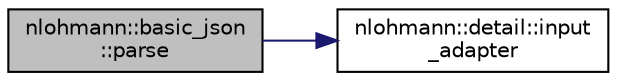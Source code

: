 digraph "nlohmann::basic_json::parse"
{
 // LATEX_PDF_SIZE
  edge [fontname="Helvetica",fontsize="10",labelfontname="Helvetica",labelfontsize="10"];
  node [fontname="Helvetica",fontsize="10",shape=record];
  rankdir="LR";
  Node1 [label="nlohmann::basic_json\l::parse",height=0.2,width=0.4,color="black", fillcolor="grey75", style="filled", fontcolor="black",tooltip="deserialize from a compatible input"];
  Node1 -> Node2 [color="midnightblue",fontsize="10",style="solid",fontname="Helvetica"];
  Node2 [label="nlohmann::detail::input\l_adapter",height=0.2,width=0.4,color="black", fillcolor="white", style="filled",URL="$namespacenlohmann_1_1detail.html#ad11a087dbe66eade5af4056aef9600bf",tooltip=" "];
}
